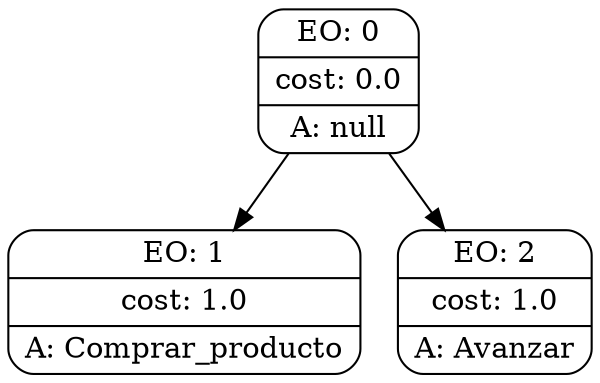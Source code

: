 digraph g {
node [shape = Mrecord];
nodo0[label="{EO: 0|cost: 0.0|A: null}"]
nodo1[label="{EO: 1|cost: 1.0|A: Comprar_producto}"]

nodo0 -> nodo1;
nodo2[label="{EO: 2|cost: 1.0|A: Avanzar}"]

nodo0 -> nodo2;


}